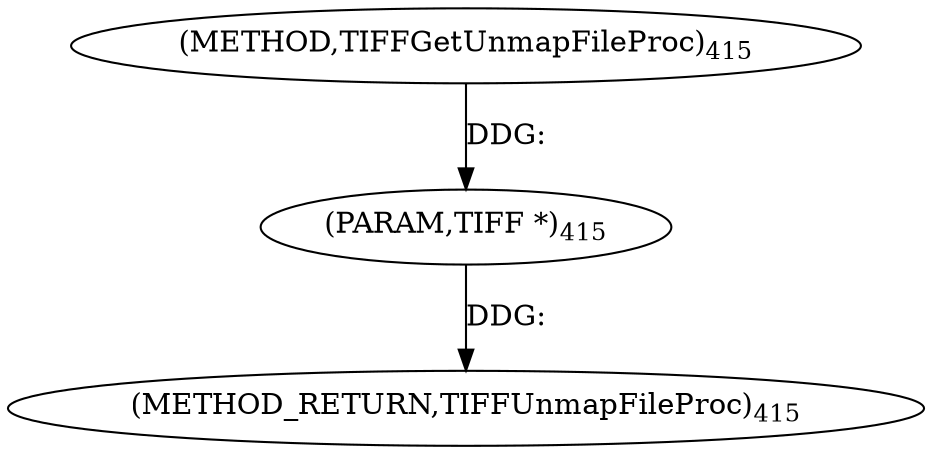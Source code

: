 digraph "TIFFGetUnmapFileProc" {  
"8723" [label = <(METHOD,TIFFGetUnmapFileProc)<SUB>415</SUB>> ]
"8725" [label = <(METHOD_RETURN,TIFFUnmapFileProc)<SUB>415</SUB>> ]
"8724" [label = <(PARAM,TIFF *)<SUB>415</SUB>> ]
  "8724" -> "8725"  [ label = "DDG: "] 
  "8723" -> "8724"  [ label = "DDG: "] 
}
